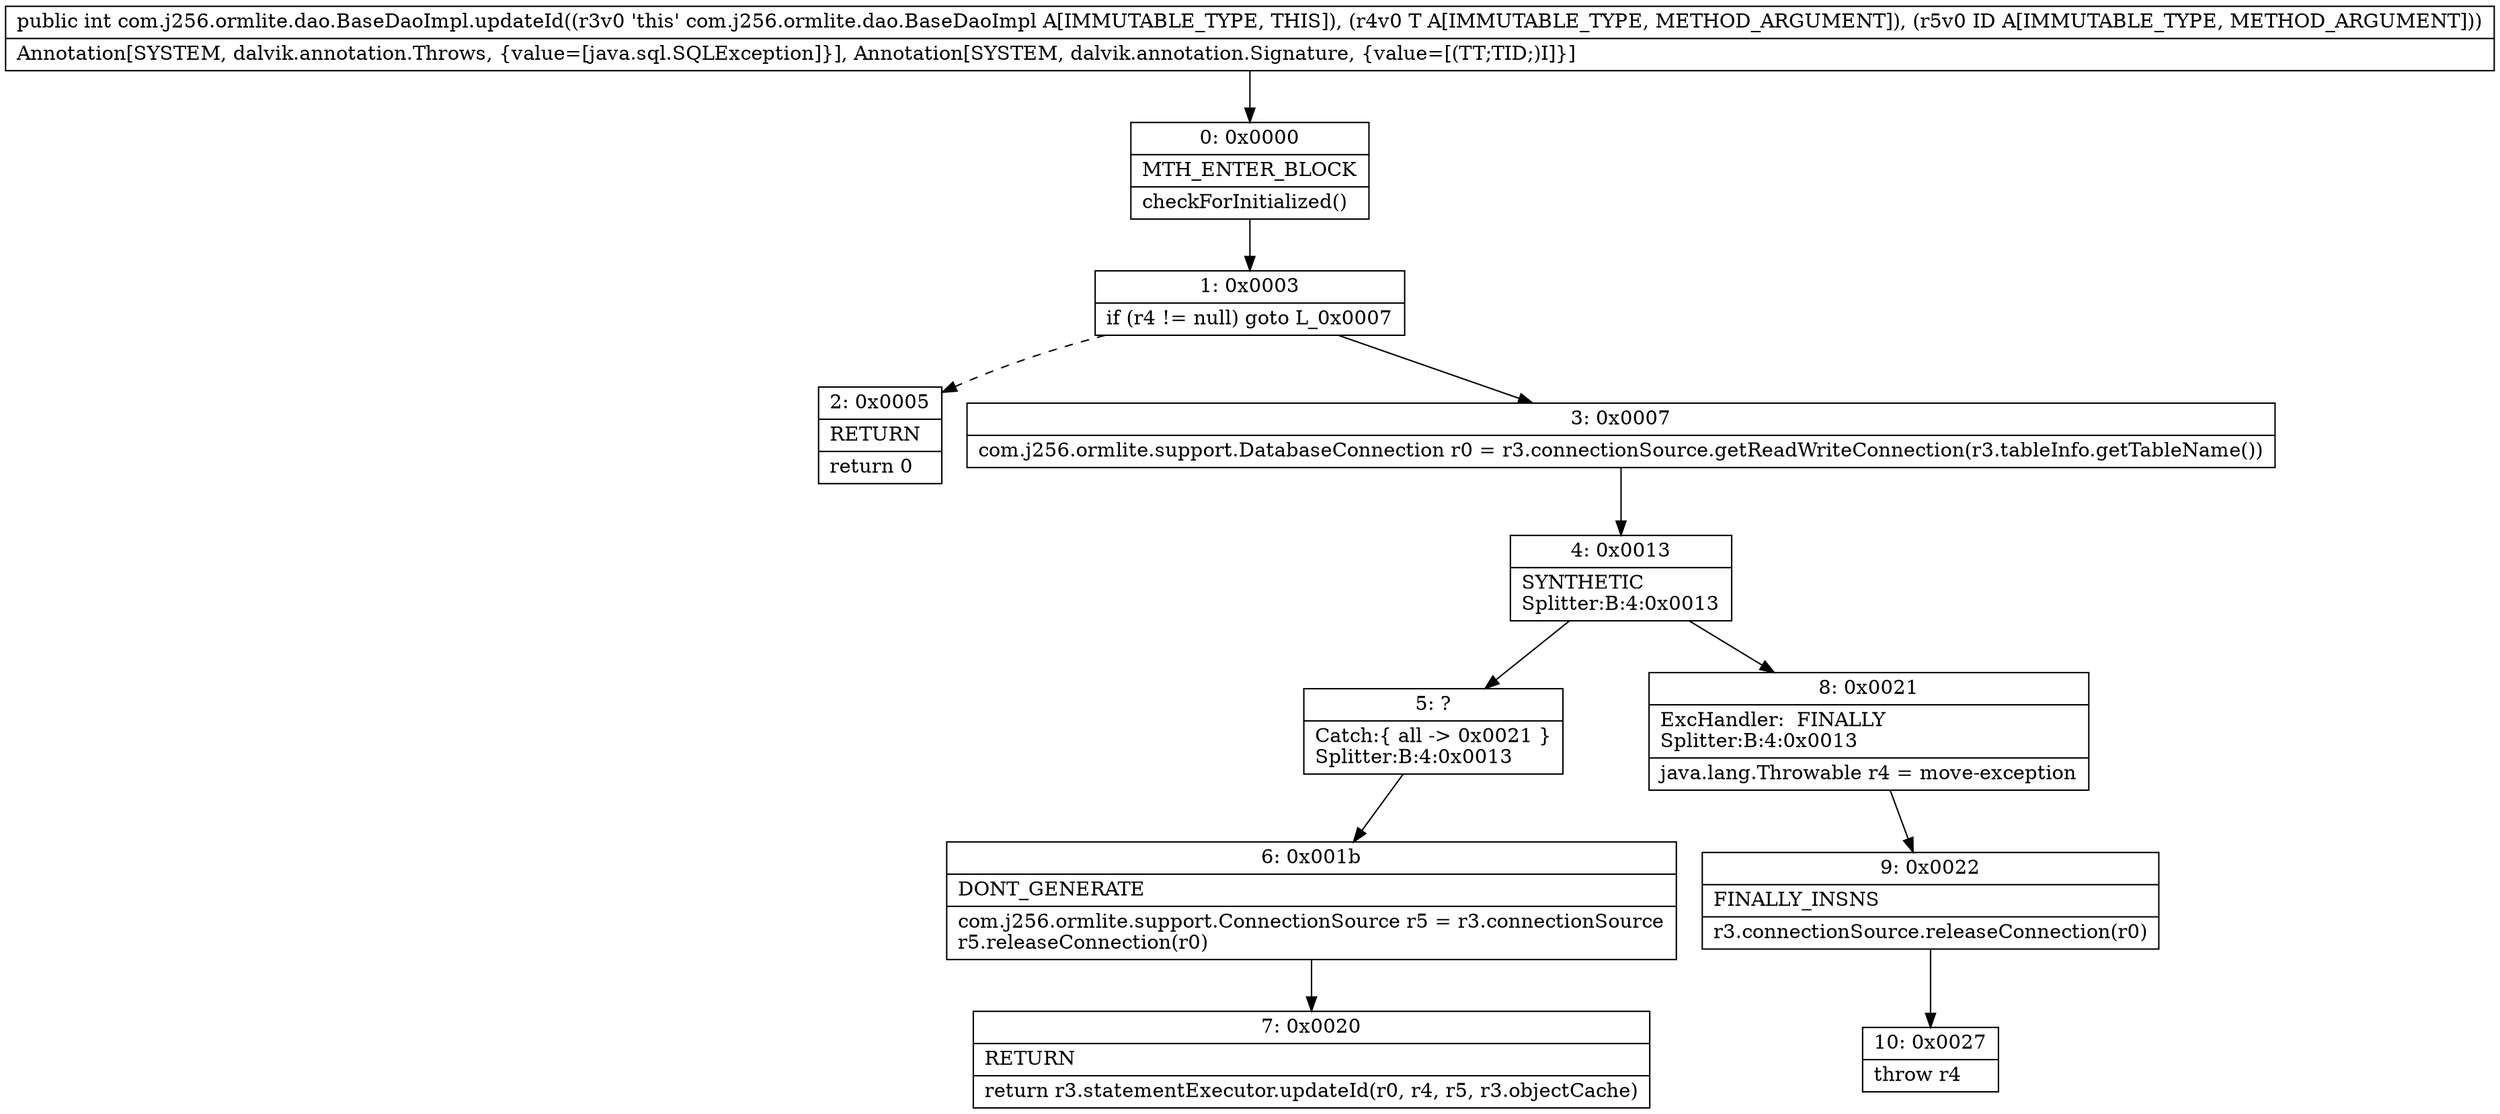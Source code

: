 digraph "CFG forcom.j256.ormlite.dao.BaseDaoImpl.updateId(Ljava\/lang\/Object;Ljava\/lang\/Object;)I" {
Node_0 [shape=record,label="{0\:\ 0x0000|MTH_ENTER_BLOCK\l|checkForInitialized()\l}"];
Node_1 [shape=record,label="{1\:\ 0x0003|if (r4 != null) goto L_0x0007\l}"];
Node_2 [shape=record,label="{2\:\ 0x0005|RETURN\l|return 0\l}"];
Node_3 [shape=record,label="{3\:\ 0x0007|com.j256.ormlite.support.DatabaseConnection r0 = r3.connectionSource.getReadWriteConnection(r3.tableInfo.getTableName())\l}"];
Node_4 [shape=record,label="{4\:\ 0x0013|SYNTHETIC\lSplitter:B:4:0x0013\l}"];
Node_5 [shape=record,label="{5\:\ ?|Catch:\{ all \-\> 0x0021 \}\lSplitter:B:4:0x0013\l}"];
Node_6 [shape=record,label="{6\:\ 0x001b|DONT_GENERATE\l|com.j256.ormlite.support.ConnectionSource r5 = r3.connectionSource\lr5.releaseConnection(r0)\l}"];
Node_7 [shape=record,label="{7\:\ 0x0020|RETURN\l|return r3.statementExecutor.updateId(r0, r4, r5, r3.objectCache)\l}"];
Node_8 [shape=record,label="{8\:\ 0x0021|ExcHandler:  FINALLY\lSplitter:B:4:0x0013\l|java.lang.Throwable r4 = move\-exception\l}"];
Node_9 [shape=record,label="{9\:\ 0x0022|FINALLY_INSNS\l|r3.connectionSource.releaseConnection(r0)\l}"];
Node_10 [shape=record,label="{10\:\ 0x0027|throw r4\l}"];
MethodNode[shape=record,label="{public int com.j256.ormlite.dao.BaseDaoImpl.updateId((r3v0 'this' com.j256.ormlite.dao.BaseDaoImpl A[IMMUTABLE_TYPE, THIS]), (r4v0 T A[IMMUTABLE_TYPE, METHOD_ARGUMENT]), (r5v0 ID A[IMMUTABLE_TYPE, METHOD_ARGUMENT]))  | Annotation[SYSTEM, dalvik.annotation.Throws, \{value=[java.sql.SQLException]\}], Annotation[SYSTEM, dalvik.annotation.Signature, \{value=[(TT;TID;)I]\}]\l}"];
MethodNode -> Node_0;
Node_0 -> Node_1;
Node_1 -> Node_2[style=dashed];
Node_1 -> Node_3;
Node_3 -> Node_4;
Node_4 -> Node_5;
Node_4 -> Node_8;
Node_5 -> Node_6;
Node_6 -> Node_7;
Node_8 -> Node_9;
Node_9 -> Node_10;
}

